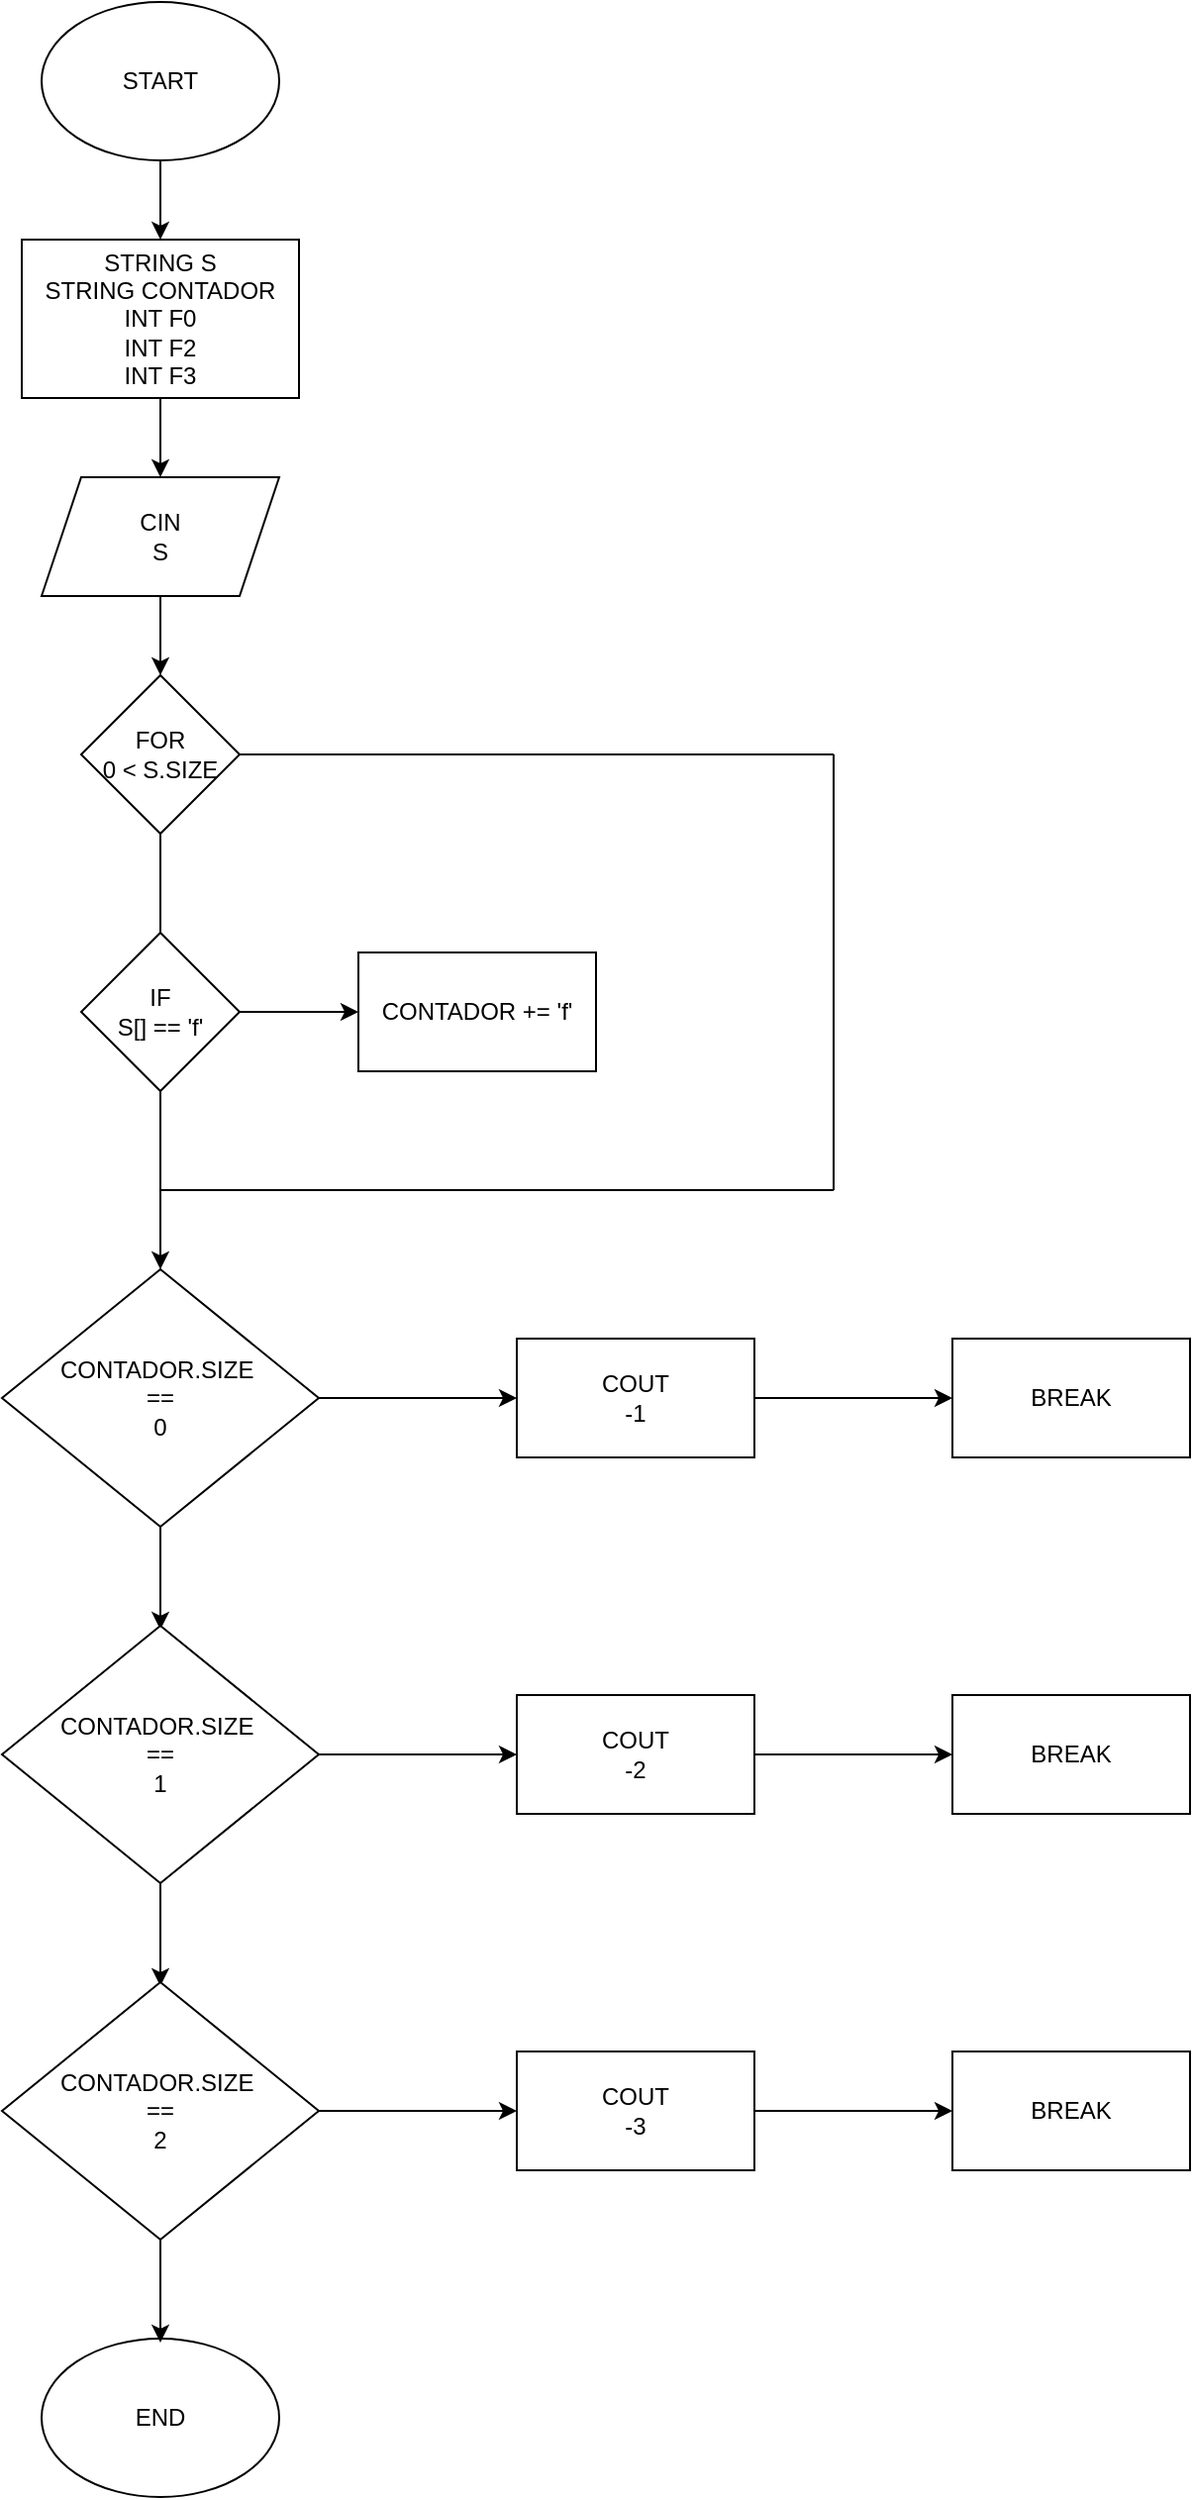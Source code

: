 <mxfile version="24.4.0" type="github">
  <diagram name="Page-1" id="QszaAQN94t1d5-ktzIOM">
    <mxGraphModel dx="880" dy="468" grid="1" gridSize="10" guides="1" tooltips="1" connect="1" arrows="1" fold="1" page="1" pageScale="1" pageWidth="850" pageHeight="1100" math="0" shadow="0">
      <root>
        <mxCell id="0" />
        <mxCell id="1" parent="0" />
        <mxCell id="e__qqiS7Y_eqqtaM0jpL-1" value="START" style="ellipse;whiteSpace=wrap;html=1;" vertex="1" parent="1">
          <mxGeometry x="40" width="120" height="80" as="geometry" />
        </mxCell>
        <mxCell id="e__qqiS7Y_eqqtaM0jpL-2" value="" style="endArrow=classic;html=1;rounded=0;exitX=0.5;exitY=1;exitDx=0;exitDy=0;" edge="1" parent="1" source="e__qqiS7Y_eqqtaM0jpL-1">
          <mxGeometry width="50" height="50" relative="1" as="geometry">
            <mxPoint x="400" y="170" as="sourcePoint" />
            <mxPoint x="100" y="120" as="targetPoint" />
          </mxGeometry>
        </mxCell>
        <mxCell id="e__qqiS7Y_eqqtaM0jpL-3" value="STRING S&lt;div&gt;STRING CONTADOR&lt;/div&gt;&lt;div&gt;INT F0&lt;/div&gt;&lt;div&gt;INT F2&lt;/div&gt;&lt;div&gt;INT F3&lt;/div&gt;" style="rounded=0;whiteSpace=wrap;html=1;" vertex="1" parent="1">
          <mxGeometry x="30" y="120" width="140" height="80" as="geometry" />
        </mxCell>
        <mxCell id="e__qqiS7Y_eqqtaM0jpL-4" value="" style="endArrow=classic;html=1;rounded=0;exitX=0.5;exitY=1;exitDx=0;exitDy=0;" edge="1" parent="1" source="e__qqiS7Y_eqqtaM0jpL-3">
          <mxGeometry width="50" height="50" relative="1" as="geometry">
            <mxPoint x="400" y="170" as="sourcePoint" />
            <mxPoint x="100" y="240" as="targetPoint" />
          </mxGeometry>
        </mxCell>
        <mxCell id="e__qqiS7Y_eqqtaM0jpL-5" value="CIN&lt;div&gt;S&lt;/div&gt;" style="shape=parallelogram;perimeter=parallelogramPerimeter;whiteSpace=wrap;html=1;fixedSize=1;" vertex="1" parent="1">
          <mxGeometry x="40" y="240" width="120" height="60" as="geometry" />
        </mxCell>
        <mxCell id="e__qqiS7Y_eqqtaM0jpL-6" value="" style="endArrow=classic;html=1;rounded=0;exitX=0.5;exitY=1;exitDx=0;exitDy=0;" edge="1" parent="1" source="e__qqiS7Y_eqqtaM0jpL-5">
          <mxGeometry width="50" height="50" relative="1" as="geometry">
            <mxPoint x="400" y="370" as="sourcePoint" />
            <mxPoint x="100" y="340" as="targetPoint" />
          </mxGeometry>
        </mxCell>
        <mxCell id="e__qqiS7Y_eqqtaM0jpL-7" value="FOR&lt;div&gt;0 &amp;lt; S.SIZE&lt;/div&gt;" style="rhombus;whiteSpace=wrap;html=1;" vertex="1" parent="1">
          <mxGeometry x="60" y="340" width="80" height="80" as="geometry" />
        </mxCell>
        <mxCell id="e__qqiS7Y_eqqtaM0jpL-8" value="" style="endArrow=none;html=1;rounded=0;exitX=0.5;exitY=1;exitDx=0;exitDy=0;" edge="1" parent="1" source="e__qqiS7Y_eqqtaM0jpL-7">
          <mxGeometry width="50" height="50" relative="1" as="geometry">
            <mxPoint x="400" y="370" as="sourcePoint" />
            <mxPoint x="100" y="470" as="targetPoint" />
          </mxGeometry>
        </mxCell>
        <mxCell id="e__qqiS7Y_eqqtaM0jpL-10" value="IF&lt;div&gt;S[] == &#39;f&#39;&lt;/div&gt;" style="rhombus;whiteSpace=wrap;html=1;" vertex="1" parent="1">
          <mxGeometry x="60" y="470" width="80" height="80" as="geometry" />
        </mxCell>
        <mxCell id="e__qqiS7Y_eqqtaM0jpL-11" value="" style="endArrow=classic;html=1;rounded=0;exitX=1;exitY=0.5;exitDx=0;exitDy=0;" edge="1" parent="1" source="e__qqiS7Y_eqqtaM0jpL-10">
          <mxGeometry width="50" height="50" relative="1" as="geometry">
            <mxPoint x="400" y="370" as="sourcePoint" />
            <mxPoint x="200" y="510" as="targetPoint" />
          </mxGeometry>
        </mxCell>
        <mxCell id="e__qqiS7Y_eqqtaM0jpL-12" value="CONTADOR += &#39;f&#39;" style="rounded=0;whiteSpace=wrap;html=1;" vertex="1" parent="1">
          <mxGeometry x="200" y="480" width="120" height="60" as="geometry" />
        </mxCell>
        <mxCell id="e__qqiS7Y_eqqtaM0jpL-13" value="" style="endArrow=none;html=1;rounded=0;exitX=1;exitY=0.5;exitDx=0;exitDy=0;" edge="1" parent="1" source="e__qqiS7Y_eqqtaM0jpL-7">
          <mxGeometry width="50" height="50" relative="1" as="geometry">
            <mxPoint x="400" y="410" as="sourcePoint" />
            <mxPoint x="440" y="380" as="targetPoint" />
          </mxGeometry>
        </mxCell>
        <mxCell id="e__qqiS7Y_eqqtaM0jpL-14" value="" style="endArrow=none;html=1;rounded=0;" edge="1" parent="1">
          <mxGeometry width="50" height="50" relative="1" as="geometry">
            <mxPoint x="440" y="600" as="sourcePoint" />
            <mxPoint x="440" y="380" as="targetPoint" />
          </mxGeometry>
        </mxCell>
        <mxCell id="e__qqiS7Y_eqqtaM0jpL-15" value="" style="endArrow=classic;html=1;rounded=0;exitX=0.5;exitY=1;exitDx=0;exitDy=0;" edge="1" parent="1" source="e__qqiS7Y_eqqtaM0jpL-10">
          <mxGeometry width="50" height="50" relative="1" as="geometry">
            <mxPoint x="400" y="510" as="sourcePoint" />
            <mxPoint x="100" y="640" as="targetPoint" />
          </mxGeometry>
        </mxCell>
        <mxCell id="e__qqiS7Y_eqqtaM0jpL-16" value="" style="endArrow=none;html=1;rounded=0;" edge="1" parent="1">
          <mxGeometry width="50" height="50" relative="1" as="geometry">
            <mxPoint x="100" y="600" as="sourcePoint" />
            <mxPoint x="440" y="600" as="targetPoint" />
          </mxGeometry>
        </mxCell>
        <mxCell id="e__qqiS7Y_eqqtaM0jpL-17" value="CONTADOR.SIZE&amp;nbsp;&lt;div&gt;==&lt;/div&gt;&lt;div&gt;0&lt;/div&gt;" style="rhombus;whiteSpace=wrap;html=1;" vertex="1" parent="1">
          <mxGeometry x="20" y="640" width="160" height="130" as="geometry" />
        </mxCell>
        <mxCell id="e__qqiS7Y_eqqtaM0jpL-18" value="" style="endArrow=classic;html=1;rounded=0;exitX=1;exitY=0.5;exitDx=0;exitDy=0;" edge="1" parent="1" source="e__qqiS7Y_eqqtaM0jpL-17">
          <mxGeometry width="50" height="50" relative="1" as="geometry">
            <mxPoint x="400" y="610" as="sourcePoint" />
            <mxPoint x="280" y="705" as="targetPoint" />
          </mxGeometry>
        </mxCell>
        <mxCell id="e__qqiS7Y_eqqtaM0jpL-19" value="COUT&lt;div&gt;-1&lt;/div&gt;" style="rounded=0;whiteSpace=wrap;html=1;" vertex="1" parent="1">
          <mxGeometry x="280" y="675" width="120" height="60" as="geometry" />
        </mxCell>
        <mxCell id="e__qqiS7Y_eqqtaM0jpL-20" value="" style="endArrow=classic;html=1;rounded=0;exitX=1;exitY=0.5;exitDx=0;exitDy=0;" edge="1" parent="1" source="e__qqiS7Y_eqqtaM0jpL-19">
          <mxGeometry width="50" height="50" relative="1" as="geometry">
            <mxPoint x="400" y="610" as="sourcePoint" />
            <mxPoint x="500" y="705" as="targetPoint" />
          </mxGeometry>
        </mxCell>
        <mxCell id="e__qqiS7Y_eqqtaM0jpL-22" value="" style="endArrow=classic;html=1;rounded=0;exitX=0.5;exitY=1;exitDx=0;exitDy=0;" edge="1" parent="1" source="e__qqiS7Y_eqqtaM0jpL-17">
          <mxGeometry width="50" height="50" relative="1" as="geometry">
            <mxPoint x="400" y="610" as="sourcePoint" />
            <mxPoint x="100" y="822" as="targetPoint" />
          </mxGeometry>
        </mxCell>
        <mxCell id="e__qqiS7Y_eqqtaM0jpL-23" value="CONTADOR.SIZE&amp;nbsp;&lt;div&gt;==&lt;/div&gt;&lt;div&gt;1&lt;/div&gt;" style="rhombus;whiteSpace=wrap;html=1;" vertex="1" parent="1">
          <mxGeometry x="20" y="820" width="160" height="130" as="geometry" />
        </mxCell>
        <mxCell id="e__qqiS7Y_eqqtaM0jpL-24" value="" style="endArrow=classic;html=1;rounded=0;exitX=1;exitY=0.5;exitDx=0;exitDy=0;" edge="1" parent="1" source="e__qqiS7Y_eqqtaM0jpL-23">
          <mxGeometry width="50" height="50" relative="1" as="geometry">
            <mxPoint x="400" y="790" as="sourcePoint" />
            <mxPoint x="280" y="885" as="targetPoint" />
          </mxGeometry>
        </mxCell>
        <mxCell id="e__qqiS7Y_eqqtaM0jpL-25" value="COUT&lt;div&gt;-2&lt;/div&gt;" style="rounded=0;whiteSpace=wrap;html=1;" vertex="1" parent="1">
          <mxGeometry x="280" y="855" width="120" height="60" as="geometry" />
        </mxCell>
        <mxCell id="e__qqiS7Y_eqqtaM0jpL-26" value="" style="endArrow=classic;html=1;rounded=0;exitX=1;exitY=0.5;exitDx=0;exitDy=0;" edge="1" parent="1" source="e__qqiS7Y_eqqtaM0jpL-25">
          <mxGeometry width="50" height="50" relative="1" as="geometry">
            <mxPoint x="400" y="790" as="sourcePoint" />
            <mxPoint x="500" y="885" as="targetPoint" />
          </mxGeometry>
        </mxCell>
        <mxCell id="e__qqiS7Y_eqqtaM0jpL-28" value="" style="endArrow=classic;html=1;rounded=0;exitX=0.5;exitY=1;exitDx=0;exitDy=0;" edge="1" parent="1" source="e__qqiS7Y_eqqtaM0jpL-23">
          <mxGeometry width="50" height="50" relative="1" as="geometry">
            <mxPoint x="400" y="790" as="sourcePoint" />
            <mxPoint x="100" y="1002" as="targetPoint" />
          </mxGeometry>
        </mxCell>
        <mxCell id="e__qqiS7Y_eqqtaM0jpL-29" value="CONTADOR.SIZE&amp;nbsp;&lt;div&gt;==&lt;/div&gt;&lt;div&gt;2&lt;/div&gt;" style="rhombus;whiteSpace=wrap;html=1;" vertex="1" parent="1">
          <mxGeometry x="20" y="1000" width="160" height="130" as="geometry" />
        </mxCell>
        <mxCell id="e__qqiS7Y_eqqtaM0jpL-30" value="" style="endArrow=classic;html=1;rounded=0;exitX=1;exitY=0.5;exitDx=0;exitDy=0;" edge="1" parent="1" source="e__qqiS7Y_eqqtaM0jpL-29">
          <mxGeometry width="50" height="50" relative="1" as="geometry">
            <mxPoint x="400" y="970" as="sourcePoint" />
            <mxPoint x="280" y="1065" as="targetPoint" />
          </mxGeometry>
        </mxCell>
        <mxCell id="e__qqiS7Y_eqqtaM0jpL-31" value="COUT&lt;div&gt;-3&lt;/div&gt;" style="rounded=0;whiteSpace=wrap;html=1;" vertex="1" parent="1">
          <mxGeometry x="280" y="1035" width="120" height="60" as="geometry" />
        </mxCell>
        <mxCell id="e__qqiS7Y_eqqtaM0jpL-32" value="" style="endArrow=classic;html=1;rounded=0;exitX=1;exitY=0.5;exitDx=0;exitDy=0;" edge="1" parent="1" source="e__qqiS7Y_eqqtaM0jpL-31">
          <mxGeometry width="50" height="50" relative="1" as="geometry">
            <mxPoint x="400" y="970" as="sourcePoint" />
            <mxPoint x="500" y="1065" as="targetPoint" />
          </mxGeometry>
        </mxCell>
        <mxCell id="e__qqiS7Y_eqqtaM0jpL-33" value="END" style="ellipse;whiteSpace=wrap;html=1;" vertex="1" parent="1">
          <mxGeometry x="40" y="1180" width="120" height="80" as="geometry" />
        </mxCell>
        <mxCell id="e__qqiS7Y_eqqtaM0jpL-34" value="" style="endArrow=classic;html=1;rounded=0;exitX=0.5;exitY=1;exitDx=0;exitDy=0;" edge="1" parent="1" source="e__qqiS7Y_eqqtaM0jpL-29">
          <mxGeometry width="50" height="50" relative="1" as="geometry">
            <mxPoint x="400" y="970" as="sourcePoint" />
            <mxPoint x="100" y="1182" as="targetPoint" />
          </mxGeometry>
        </mxCell>
        <mxCell id="e__qqiS7Y_eqqtaM0jpL-35" value="BREAK" style="rounded=0;whiteSpace=wrap;html=1;" vertex="1" parent="1">
          <mxGeometry x="500" y="1035" width="120" height="60" as="geometry" />
        </mxCell>
        <mxCell id="e__qqiS7Y_eqqtaM0jpL-36" value="BREAK" style="rounded=0;whiteSpace=wrap;html=1;" vertex="1" parent="1">
          <mxGeometry x="500" y="855" width="120" height="60" as="geometry" />
        </mxCell>
        <mxCell id="e__qqiS7Y_eqqtaM0jpL-37" value="BREAK" style="rounded=0;whiteSpace=wrap;html=1;" vertex="1" parent="1">
          <mxGeometry x="500" y="675" width="120" height="60" as="geometry" />
        </mxCell>
      </root>
    </mxGraphModel>
  </diagram>
</mxfile>

